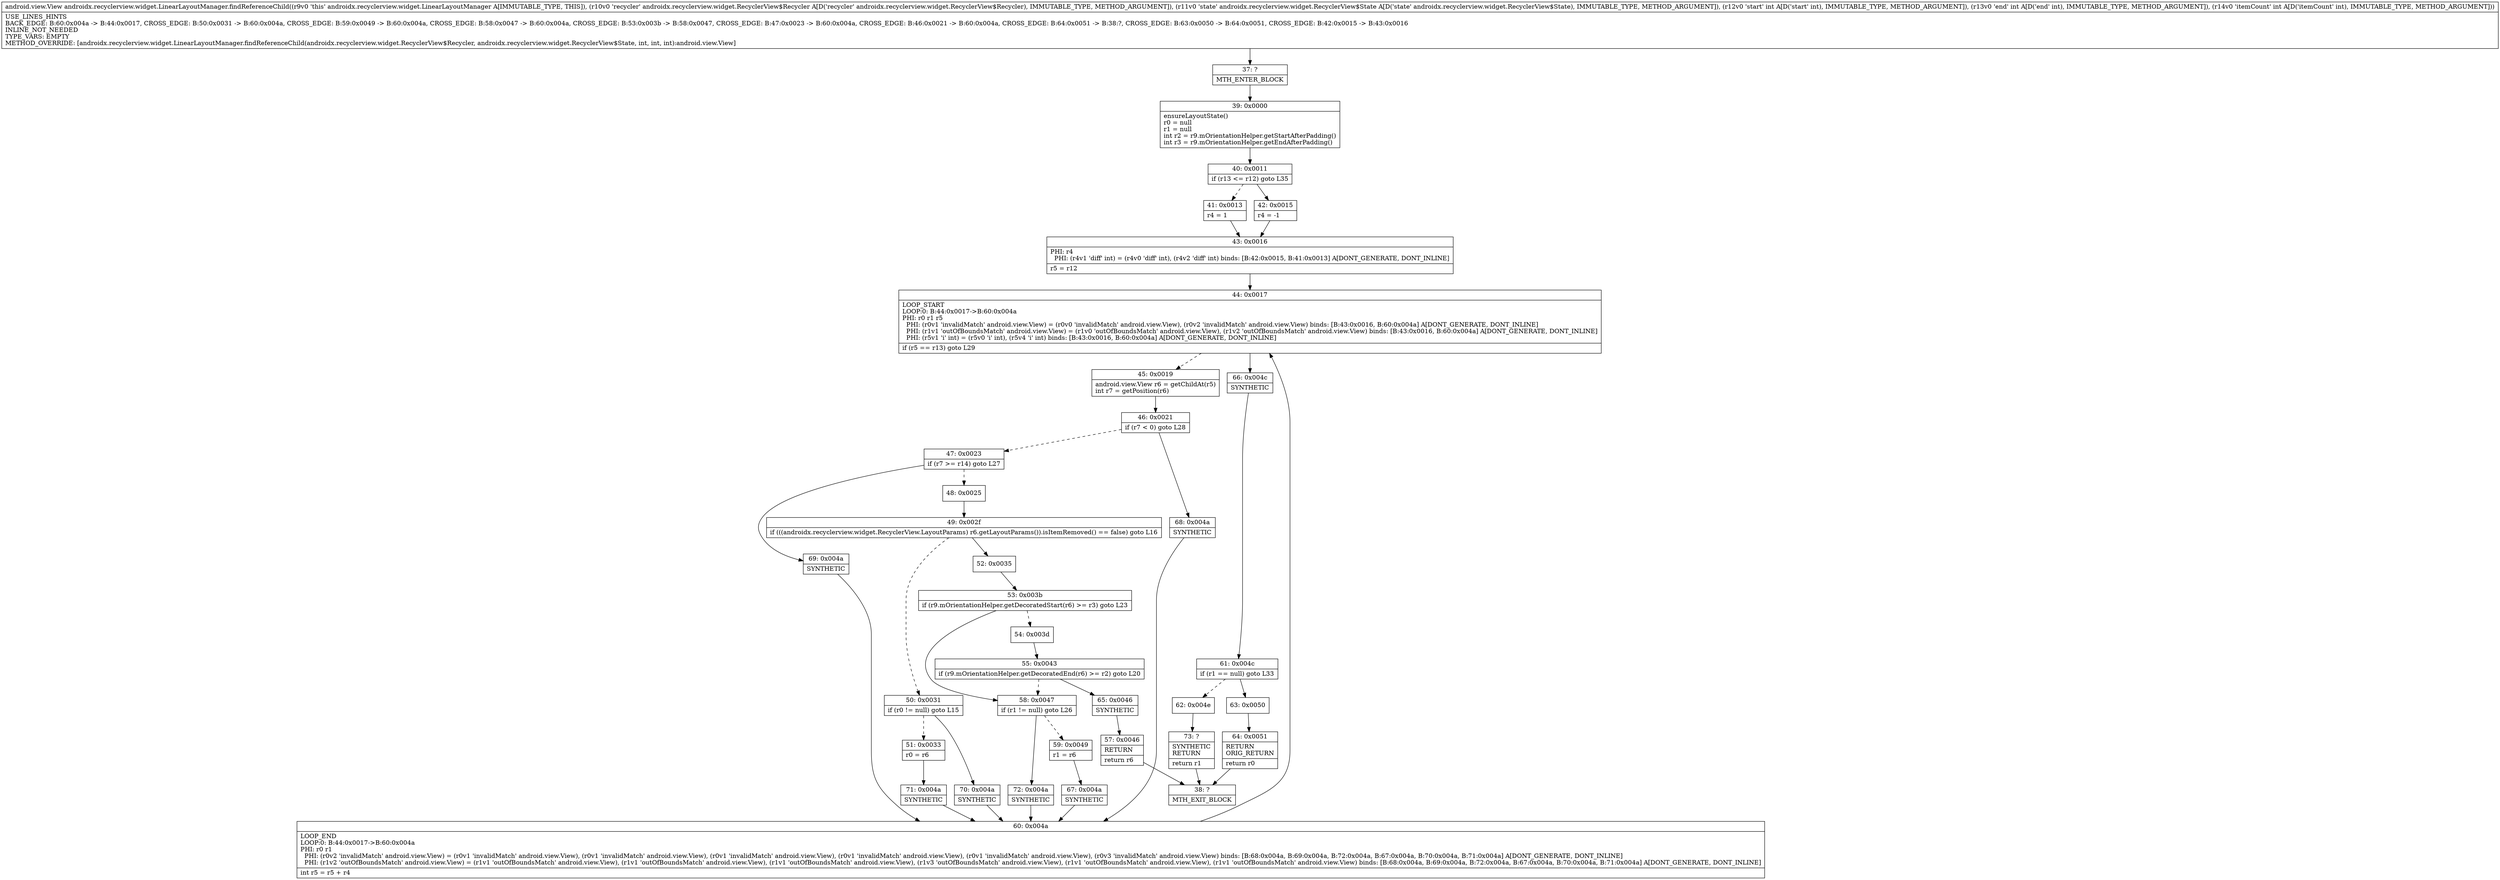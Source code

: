 digraph "CFG forandroidx.recyclerview.widget.LinearLayoutManager.findReferenceChild(Landroidx\/recyclerview\/widget\/RecyclerView$Recycler;Landroidx\/recyclerview\/widget\/RecyclerView$State;III)Landroid\/view\/View;" {
Node_37 [shape=record,label="{37\:\ ?|MTH_ENTER_BLOCK\l}"];
Node_39 [shape=record,label="{39\:\ 0x0000|ensureLayoutState()\lr0 = null\lr1 = null\lint r2 = r9.mOrientationHelper.getStartAfterPadding()\lint r3 = r9.mOrientationHelper.getEndAfterPadding()\l}"];
Node_40 [shape=record,label="{40\:\ 0x0011|if (r13 \<= r12) goto L35\l}"];
Node_41 [shape=record,label="{41\:\ 0x0013|r4 = 1\l}"];
Node_43 [shape=record,label="{43\:\ 0x0016|PHI: r4 \l  PHI: (r4v1 'diff' int) = (r4v0 'diff' int), (r4v2 'diff' int) binds: [B:42:0x0015, B:41:0x0013] A[DONT_GENERATE, DONT_INLINE]\l|r5 = r12\l}"];
Node_44 [shape=record,label="{44\:\ 0x0017|LOOP_START\lLOOP:0: B:44:0x0017\-\>B:60:0x004a\lPHI: r0 r1 r5 \l  PHI: (r0v1 'invalidMatch' android.view.View) = (r0v0 'invalidMatch' android.view.View), (r0v2 'invalidMatch' android.view.View) binds: [B:43:0x0016, B:60:0x004a] A[DONT_GENERATE, DONT_INLINE]\l  PHI: (r1v1 'outOfBoundsMatch' android.view.View) = (r1v0 'outOfBoundsMatch' android.view.View), (r1v2 'outOfBoundsMatch' android.view.View) binds: [B:43:0x0016, B:60:0x004a] A[DONT_GENERATE, DONT_INLINE]\l  PHI: (r5v1 'i' int) = (r5v0 'i' int), (r5v4 'i' int) binds: [B:43:0x0016, B:60:0x004a] A[DONT_GENERATE, DONT_INLINE]\l|if (r5 == r13) goto L29\l}"];
Node_45 [shape=record,label="{45\:\ 0x0019|android.view.View r6 = getChildAt(r5)\lint r7 = getPosition(r6)\l}"];
Node_46 [shape=record,label="{46\:\ 0x0021|if (r7 \< 0) goto L28\l}"];
Node_47 [shape=record,label="{47\:\ 0x0023|if (r7 \>= r14) goto L27\l}"];
Node_48 [shape=record,label="{48\:\ 0x0025}"];
Node_49 [shape=record,label="{49\:\ 0x002f|if (((androidx.recyclerview.widget.RecyclerView.LayoutParams) r6.getLayoutParams()).isItemRemoved() == false) goto L16\l}"];
Node_50 [shape=record,label="{50\:\ 0x0031|if (r0 != null) goto L15\l}"];
Node_51 [shape=record,label="{51\:\ 0x0033|r0 = r6\l}"];
Node_71 [shape=record,label="{71\:\ 0x004a|SYNTHETIC\l}"];
Node_60 [shape=record,label="{60\:\ 0x004a|LOOP_END\lLOOP:0: B:44:0x0017\-\>B:60:0x004a\lPHI: r0 r1 \l  PHI: (r0v2 'invalidMatch' android.view.View) = (r0v1 'invalidMatch' android.view.View), (r0v1 'invalidMatch' android.view.View), (r0v1 'invalidMatch' android.view.View), (r0v1 'invalidMatch' android.view.View), (r0v1 'invalidMatch' android.view.View), (r0v3 'invalidMatch' android.view.View) binds: [B:68:0x004a, B:69:0x004a, B:72:0x004a, B:67:0x004a, B:70:0x004a, B:71:0x004a] A[DONT_GENERATE, DONT_INLINE]\l  PHI: (r1v2 'outOfBoundsMatch' android.view.View) = (r1v1 'outOfBoundsMatch' android.view.View), (r1v1 'outOfBoundsMatch' android.view.View), (r1v1 'outOfBoundsMatch' android.view.View), (r1v3 'outOfBoundsMatch' android.view.View), (r1v1 'outOfBoundsMatch' android.view.View), (r1v1 'outOfBoundsMatch' android.view.View) binds: [B:68:0x004a, B:69:0x004a, B:72:0x004a, B:67:0x004a, B:70:0x004a, B:71:0x004a] A[DONT_GENERATE, DONT_INLINE]\l|int r5 = r5 + r4\l}"];
Node_70 [shape=record,label="{70\:\ 0x004a|SYNTHETIC\l}"];
Node_52 [shape=record,label="{52\:\ 0x0035}"];
Node_53 [shape=record,label="{53\:\ 0x003b|if (r9.mOrientationHelper.getDecoratedStart(r6) \>= r3) goto L23\l}"];
Node_54 [shape=record,label="{54\:\ 0x003d}"];
Node_55 [shape=record,label="{55\:\ 0x0043|if (r9.mOrientationHelper.getDecoratedEnd(r6) \>= r2) goto L20\l}"];
Node_65 [shape=record,label="{65\:\ 0x0046|SYNTHETIC\l}"];
Node_57 [shape=record,label="{57\:\ 0x0046|RETURN\l|return r6\l}"];
Node_38 [shape=record,label="{38\:\ ?|MTH_EXIT_BLOCK\l}"];
Node_58 [shape=record,label="{58\:\ 0x0047|if (r1 != null) goto L26\l}"];
Node_59 [shape=record,label="{59\:\ 0x0049|r1 = r6\l}"];
Node_67 [shape=record,label="{67\:\ 0x004a|SYNTHETIC\l}"];
Node_72 [shape=record,label="{72\:\ 0x004a|SYNTHETIC\l}"];
Node_69 [shape=record,label="{69\:\ 0x004a|SYNTHETIC\l}"];
Node_68 [shape=record,label="{68\:\ 0x004a|SYNTHETIC\l}"];
Node_66 [shape=record,label="{66\:\ 0x004c|SYNTHETIC\l}"];
Node_61 [shape=record,label="{61\:\ 0x004c|if (r1 == null) goto L33\l}"];
Node_62 [shape=record,label="{62\:\ 0x004e}"];
Node_73 [shape=record,label="{73\:\ ?|SYNTHETIC\lRETURN\l|return r1\l}"];
Node_63 [shape=record,label="{63\:\ 0x0050}"];
Node_64 [shape=record,label="{64\:\ 0x0051|RETURN\lORIG_RETURN\l|return r0\l}"];
Node_42 [shape=record,label="{42\:\ 0x0015|r4 = \-1\l}"];
MethodNode[shape=record,label="{android.view.View androidx.recyclerview.widget.LinearLayoutManager.findReferenceChild((r9v0 'this' androidx.recyclerview.widget.LinearLayoutManager A[IMMUTABLE_TYPE, THIS]), (r10v0 'recycler' androidx.recyclerview.widget.RecyclerView$Recycler A[D('recycler' androidx.recyclerview.widget.RecyclerView$Recycler), IMMUTABLE_TYPE, METHOD_ARGUMENT]), (r11v0 'state' androidx.recyclerview.widget.RecyclerView$State A[D('state' androidx.recyclerview.widget.RecyclerView$State), IMMUTABLE_TYPE, METHOD_ARGUMENT]), (r12v0 'start' int A[D('start' int), IMMUTABLE_TYPE, METHOD_ARGUMENT]), (r13v0 'end' int A[D('end' int), IMMUTABLE_TYPE, METHOD_ARGUMENT]), (r14v0 'itemCount' int A[D('itemCount' int), IMMUTABLE_TYPE, METHOD_ARGUMENT]))  | USE_LINES_HINTS\lBACK_EDGE: B:60:0x004a \-\> B:44:0x0017, CROSS_EDGE: B:50:0x0031 \-\> B:60:0x004a, CROSS_EDGE: B:59:0x0049 \-\> B:60:0x004a, CROSS_EDGE: B:58:0x0047 \-\> B:60:0x004a, CROSS_EDGE: B:53:0x003b \-\> B:58:0x0047, CROSS_EDGE: B:47:0x0023 \-\> B:60:0x004a, CROSS_EDGE: B:46:0x0021 \-\> B:60:0x004a, CROSS_EDGE: B:64:0x0051 \-\> B:38:?, CROSS_EDGE: B:63:0x0050 \-\> B:64:0x0051, CROSS_EDGE: B:42:0x0015 \-\> B:43:0x0016\lINLINE_NOT_NEEDED\lTYPE_VARS: EMPTY\lMETHOD_OVERRIDE: [androidx.recyclerview.widget.LinearLayoutManager.findReferenceChild(androidx.recyclerview.widget.RecyclerView$Recycler, androidx.recyclerview.widget.RecyclerView$State, int, int, int):android.view.View]\l}"];
MethodNode -> Node_37;Node_37 -> Node_39;
Node_39 -> Node_40;
Node_40 -> Node_41[style=dashed];
Node_40 -> Node_42;
Node_41 -> Node_43;
Node_43 -> Node_44;
Node_44 -> Node_45[style=dashed];
Node_44 -> Node_66;
Node_45 -> Node_46;
Node_46 -> Node_47[style=dashed];
Node_46 -> Node_68;
Node_47 -> Node_48[style=dashed];
Node_47 -> Node_69;
Node_48 -> Node_49;
Node_49 -> Node_50[style=dashed];
Node_49 -> Node_52;
Node_50 -> Node_51[style=dashed];
Node_50 -> Node_70;
Node_51 -> Node_71;
Node_71 -> Node_60;
Node_60 -> Node_44;
Node_70 -> Node_60;
Node_52 -> Node_53;
Node_53 -> Node_54[style=dashed];
Node_53 -> Node_58;
Node_54 -> Node_55;
Node_55 -> Node_58[style=dashed];
Node_55 -> Node_65;
Node_65 -> Node_57;
Node_57 -> Node_38;
Node_58 -> Node_59[style=dashed];
Node_58 -> Node_72;
Node_59 -> Node_67;
Node_67 -> Node_60;
Node_72 -> Node_60;
Node_69 -> Node_60;
Node_68 -> Node_60;
Node_66 -> Node_61;
Node_61 -> Node_62[style=dashed];
Node_61 -> Node_63;
Node_62 -> Node_73;
Node_73 -> Node_38;
Node_63 -> Node_64;
Node_64 -> Node_38;
Node_42 -> Node_43;
}

